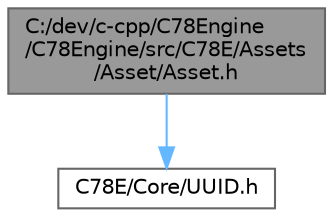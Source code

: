 digraph "C:/dev/c-cpp/C78Engine/C78Engine/src/C78E/Assets/Asset/Asset.h"
{
 // LATEX_PDF_SIZE
  bgcolor="transparent";
  edge [fontname=Helvetica,fontsize=10,labelfontname=Helvetica,labelfontsize=10];
  node [fontname=Helvetica,fontsize=10,shape=box,height=0.2,width=0.4];
  Node1 [id="Node000001",label="C:/dev/c-cpp/C78Engine\l/C78Engine/src/C78E/Assets\l/Asset/Asset.h",height=0.2,width=0.4,color="gray40", fillcolor="grey60", style="filled", fontcolor="black",tooltip="Definition of class Asset, which represents any arbituary Asset in the Engine."];
  Node1 -> Node2 [id="edge1_Node000001_Node000002",color="steelblue1",style="solid",tooltip=" "];
  Node2 [id="Node000002",label="C78E/Core/UUID.h",height=0.2,width=0.4,color="grey40", fillcolor="white", style="filled",URL="$df/ddd/_u_u_i_d_8h_source.html",tooltip=" "];
}
